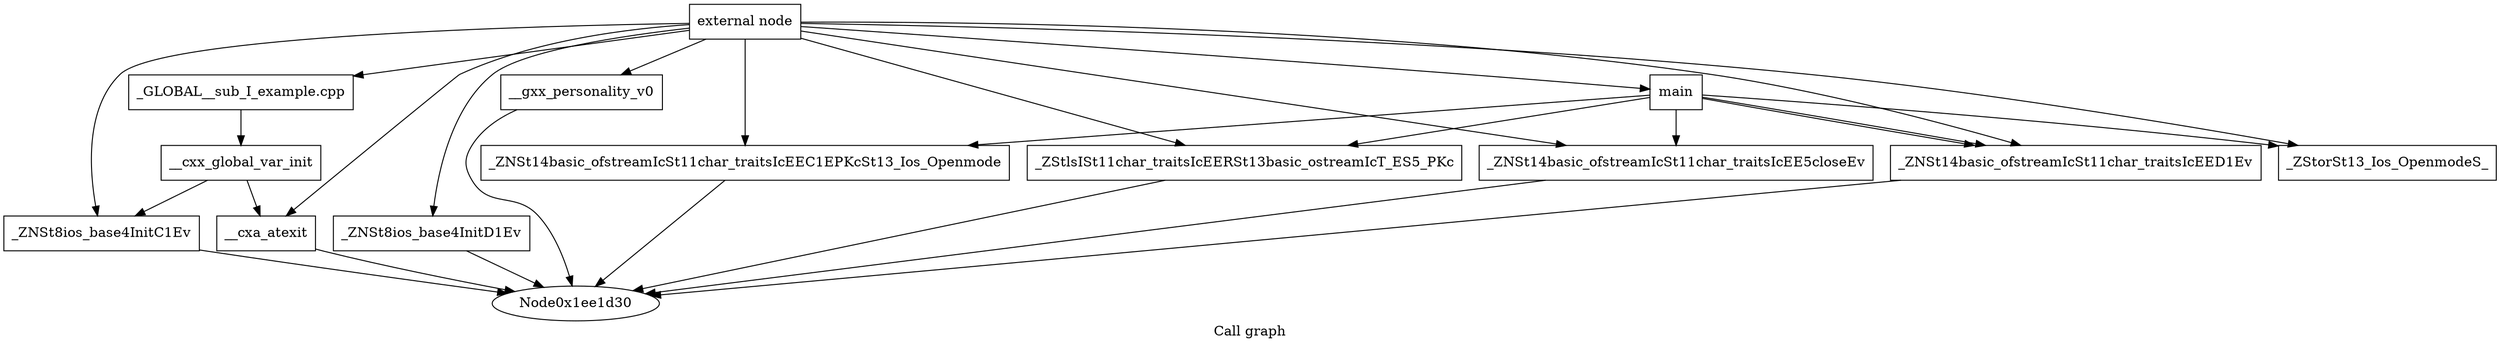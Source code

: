 digraph "Call graph" {
	label="Call graph";

	Node0x1ee1d00 [shape=record,label="{external node}"];
	Node0x1ee1d00 -> Node0x1ee1e10;
	Node0x1ee1d00 -> Node0x1ee1f50;
	Node0x1ee1d00 -> Node0x1ee1eb0;
	Node0x1ee1d00 -> Node0x1ee2080;
	Node0x1ee1d00 -> Node0x1ee20f0;
	Node0x1ee1d00 -> Node0x1ee2190;
	Node0x1ee1d00 -> Node0x1ee2120;
	Node0x1ee1d00 -> Node0x1ee2410;
	Node0x1ee1d00 -> Node0x1ee22d0;
	Node0x1ee1d00 -> Node0x1ee2340;
	Node0x1ee1d00 -> Node0x1ee2510;
	Node0x1ee1da0 [shape=record,label="{__cxx_global_var_init}"];
	Node0x1ee1da0 -> Node0x1ee1e10;
	Node0x1ee1da0 -> Node0x1ee1eb0;
	Node0x1ee1e10 [shape=record,label="{_ZNSt8ios_base4InitC1Ev}"];
	Node0x1ee1e10 -> Node0x1ee1d30;
	Node0x1ee1f50 [shape=record,label="{_ZNSt8ios_base4InitD1Ev}"];
	Node0x1ee1f50 -> Node0x1ee1d30;
	Node0x1ee1eb0 [shape=record,label="{__cxa_atexit}"];
	Node0x1ee1eb0 -> Node0x1ee1d30;
	Node0x1ee2410 [shape=record,label="{__gxx_personality_v0}"];
	Node0x1ee2410 -> Node0x1ee1d30;
	Node0x1ee2080 [shape=record,label="{main}"];
	Node0x1ee2080 -> Node0x1ee20f0;
	Node0x1ee2080 -> Node0x1ee2190;
	Node0x1ee2080 -> Node0x1ee2120;
	Node0x1ee2080 -> Node0x1ee22d0;
	Node0x1ee2080 -> Node0x1ee2340;
	Node0x1ee2080 -> Node0x1ee2340;
	Node0x1ee20f0 [shape=record,label="{_ZStorSt13_Ios_OpenmodeS_}"];
	Node0x1ee2190 [shape=record,label="{_ZNSt14basic_ofstreamIcSt11char_traitsIcEEC1EPKcSt13_Ios_Openmode}"];
	Node0x1ee2190 -> Node0x1ee1d30;
	Node0x1ee2120 [shape=record,label="{_ZStlsISt11char_traitsIcEERSt13basic_ostreamIcT_ES5_PKc}"];
	Node0x1ee2120 -> Node0x1ee1d30;
	Node0x1ee22d0 [shape=record,label="{_ZNSt14basic_ofstreamIcSt11char_traitsIcEE5closeEv}"];
	Node0x1ee22d0 -> Node0x1ee1d30;
	Node0x1ee2340 [shape=record,label="{_ZNSt14basic_ofstreamIcSt11char_traitsIcEED1Ev}"];
	Node0x1ee2340 -> Node0x1ee1d30;
	Node0x1ee2510 [shape=record,label="{_GLOBAL__sub_I_example.cpp}"];
	Node0x1ee2510 -> Node0x1ee1da0;
}

